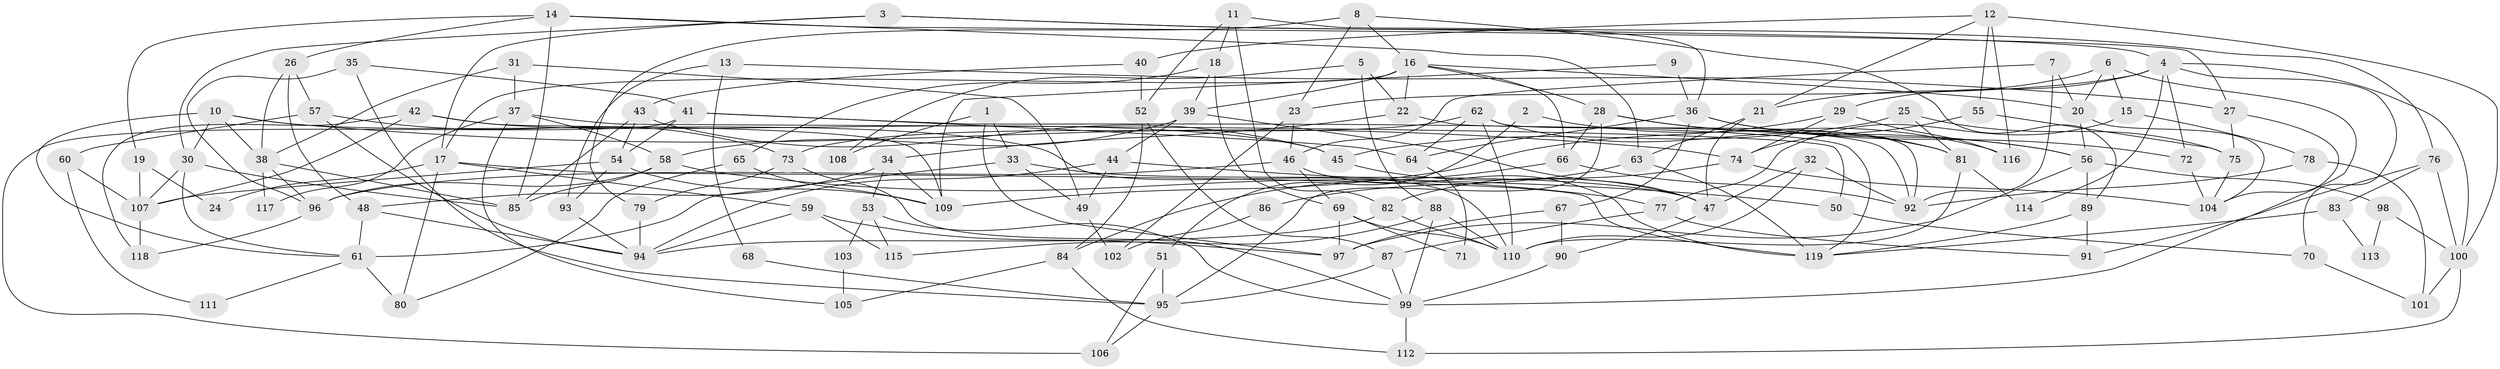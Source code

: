 // coarse degree distribution, {7: 0.11904761904761904, 8: 0.07142857142857142, 4: 0.25, 6: 0.13095238095238096, 3: 0.20238095238095238, 5: 0.11904761904761904, 2: 0.09523809523809523, 9: 0.011904761904761904}
// Generated by graph-tools (version 1.1) at 2025/37/03/04/25 23:37:08]
// undirected, 119 vertices, 238 edges
graph export_dot {
  node [color=gray90,style=filled];
  1;
  2;
  3;
  4;
  5;
  6;
  7;
  8;
  9;
  10;
  11;
  12;
  13;
  14;
  15;
  16;
  17;
  18;
  19;
  20;
  21;
  22;
  23;
  24;
  25;
  26;
  27;
  28;
  29;
  30;
  31;
  32;
  33;
  34;
  35;
  36;
  37;
  38;
  39;
  40;
  41;
  42;
  43;
  44;
  45;
  46;
  47;
  48;
  49;
  50;
  51;
  52;
  53;
  54;
  55;
  56;
  57;
  58;
  59;
  60;
  61;
  62;
  63;
  64;
  65;
  66;
  67;
  68;
  69;
  70;
  71;
  72;
  73;
  74;
  75;
  76;
  77;
  78;
  79;
  80;
  81;
  82;
  83;
  84;
  85;
  86;
  87;
  88;
  89;
  90;
  91;
  92;
  93;
  94;
  95;
  96;
  97;
  98;
  99;
  100;
  101;
  102;
  103;
  104;
  105;
  106;
  107;
  108;
  109;
  110;
  111;
  112;
  113;
  114;
  115;
  116;
  117;
  118;
  119;
  1 -- 97;
  1 -- 33;
  1 -- 108;
  2 -- 116;
  2 -- 51;
  3 -- 76;
  3 -- 17;
  3 -- 4;
  3 -- 30;
  4 -- 29;
  4 -- 23;
  4 -- 70;
  4 -- 72;
  4 -- 100;
  4 -- 114;
  5 -- 22;
  5 -- 88;
  5 -- 108;
  6 -- 21;
  6 -- 20;
  6 -- 15;
  6 -- 99;
  7 -- 20;
  7 -- 92;
  7 -- 46;
  8 -- 79;
  8 -- 16;
  8 -- 23;
  8 -- 89;
  9 -- 36;
  9 -- 109;
  10 -- 61;
  10 -- 110;
  10 -- 30;
  10 -- 38;
  10 -- 74;
  11 -- 82;
  11 -- 52;
  11 -- 18;
  11 -- 36;
  12 -- 100;
  12 -- 21;
  12 -- 40;
  12 -- 55;
  12 -- 116;
  13 -- 93;
  13 -- 27;
  13 -- 68;
  14 -- 27;
  14 -- 26;
  14 -- 19;
  14 -- 63;
  14 -- 85;
  15 -- 77;
  15 -- 78;
  16 -- 66;
  16 -- 39;
  16 -- 17;
  16 -- 20;
  16 -- 22;
  16 -- 28;
  17 -- 80;
  17 -- 24;
  17 -- 59;
  17 -- 119;
  18 -- 39;
  18 -- 65;
  18 -- 69;
  19 -- 107;
  19 -- 24;
  20 -- 56;
  20 -- 104;
  21 -- 63;
  21 -- 47;
  22 -- 34;
  22 -- 92;
  23 -- 46;
  23 -- 102;
  25 -- 81;
  25 -- 75;
  25 -- 45;
  26 -- 48;
  26 -- 38;
  26 -- 57;
  27 -- 75;
  27 -- 104;
  28 -- 56;
  28 -- 66;
  28 -- 81;
  28 -- 95;
  29 -- 109;
  29 -- 74;
  29 -- 116;
  30 -- 61;
  30 -- 85;
  30 -- 107;
  31 -- 37;
  31 -- 38;
  31 -- 49;
  32 -- 92;
  32 -- 110;
  32 -- 47;
  33 -- 61;
  33 -- 47;
  33 -- 49;
  34 -- 109;
  34 -- 53;
  34 -- 48;
  35 -- 41;
  35 -- 96;
  35 -- 95;
  36 -- 56;
  36 -- 64;
  36 -- 67;
  36 -- 72;
  37 -- 50;
  37 -- 58;
  37 -- 105;
  37 -- 117;
  38 -- 85;
  38 -- 96;
  38 -- 117;
  39 -- 44;
  39 -- 58;
  39 -- 47;
  40 -- 43;
  40 -- 52;
  41 -- 119;
  41 -- 54;
  41 -- 64;
  41 -- 106;
  42 -- 118;
  42 -- 45;
  42 -- 107;
  42 -- 109;
  43 -- 45;
  43 -- 85;
  43 -- 54;
  44 -- 94;
  44 -- 49;
  44 -- 50;
  45 -- 47;
  46 -- 69;
  46 -- 96;
  46 -- 119;
  47 -- 90;
  48 -- 94;
  48 -- 61;
  49 -- 102;
  50 -- 70;
  51 -- 106;
  51 -- 95;
  52 -- 87;
  52 -- 84;
  53 -- 115;
  53 -- 99;
  53 -- 103;
  54 -- 107;
  54 -- 93;
  54 -- 109;
  55 -- 74;
  55 -- 75;
  56 -- 89;
  56 -- 97;
  56 -- 98;
  57 -- 94;
  57 -- 60;
  57 -- 73;
  58 -- 85;
  58 -- 96;
  58 -- 77;
  59 -- 97;
  59 -- 94;
  59 -- 115;
  60 -- 107;
  60 -- 111;
  61 -- 80;
  61 -- 111;
  62 -- 110;
  62 -- 64;
  62 -- 73;
  62 -- 81;
  62 -- 92;
  63 -- 119;
  63 -- 86;
  64 -- 71;
  65 -- 109;
  65 -- 80;
  66 -- 92;
  66 -- 84;
  67 -- 90;
  67 -- 97;
  68 -- 95;
  69 -- 71;
  69 -- 97;
  69 -- 110;
  70 -- 101;
  72 -- 104;
  73 -- 79;
  73 -- 99;
  74 -- 104;
  74 -- 82;
  75 -- 104;
  76 -- 100;
  76 -- 91;
  76 -- 83;
  77 -- 87;
  77 -- 91;
  78 -- 92;
  78 -- 101;
  79 -- 94;
  81 -- 110;
  81 -- 114;
  82 -- 110;
  82 -- 94;
  83 -- 119;
  83 -- 113;
  84 -- 105;
  84 -- 112;
  86 -- 102;
  87 -- 99;
  87 -- 95;
  88 -- 99;
  88 -- 110;
  88 -- 115;
  89 -- 119;
  89 -- 91;
  90 -- 99;
  93 -- 94;
  95 -- 106;
  96 -- 118;
  98 -- 100;
  98 -- 113;
  99 -- 112;
  100 -- 112;
  100 -- 101;
  103 -- 105;
  107 -- 118;
}
